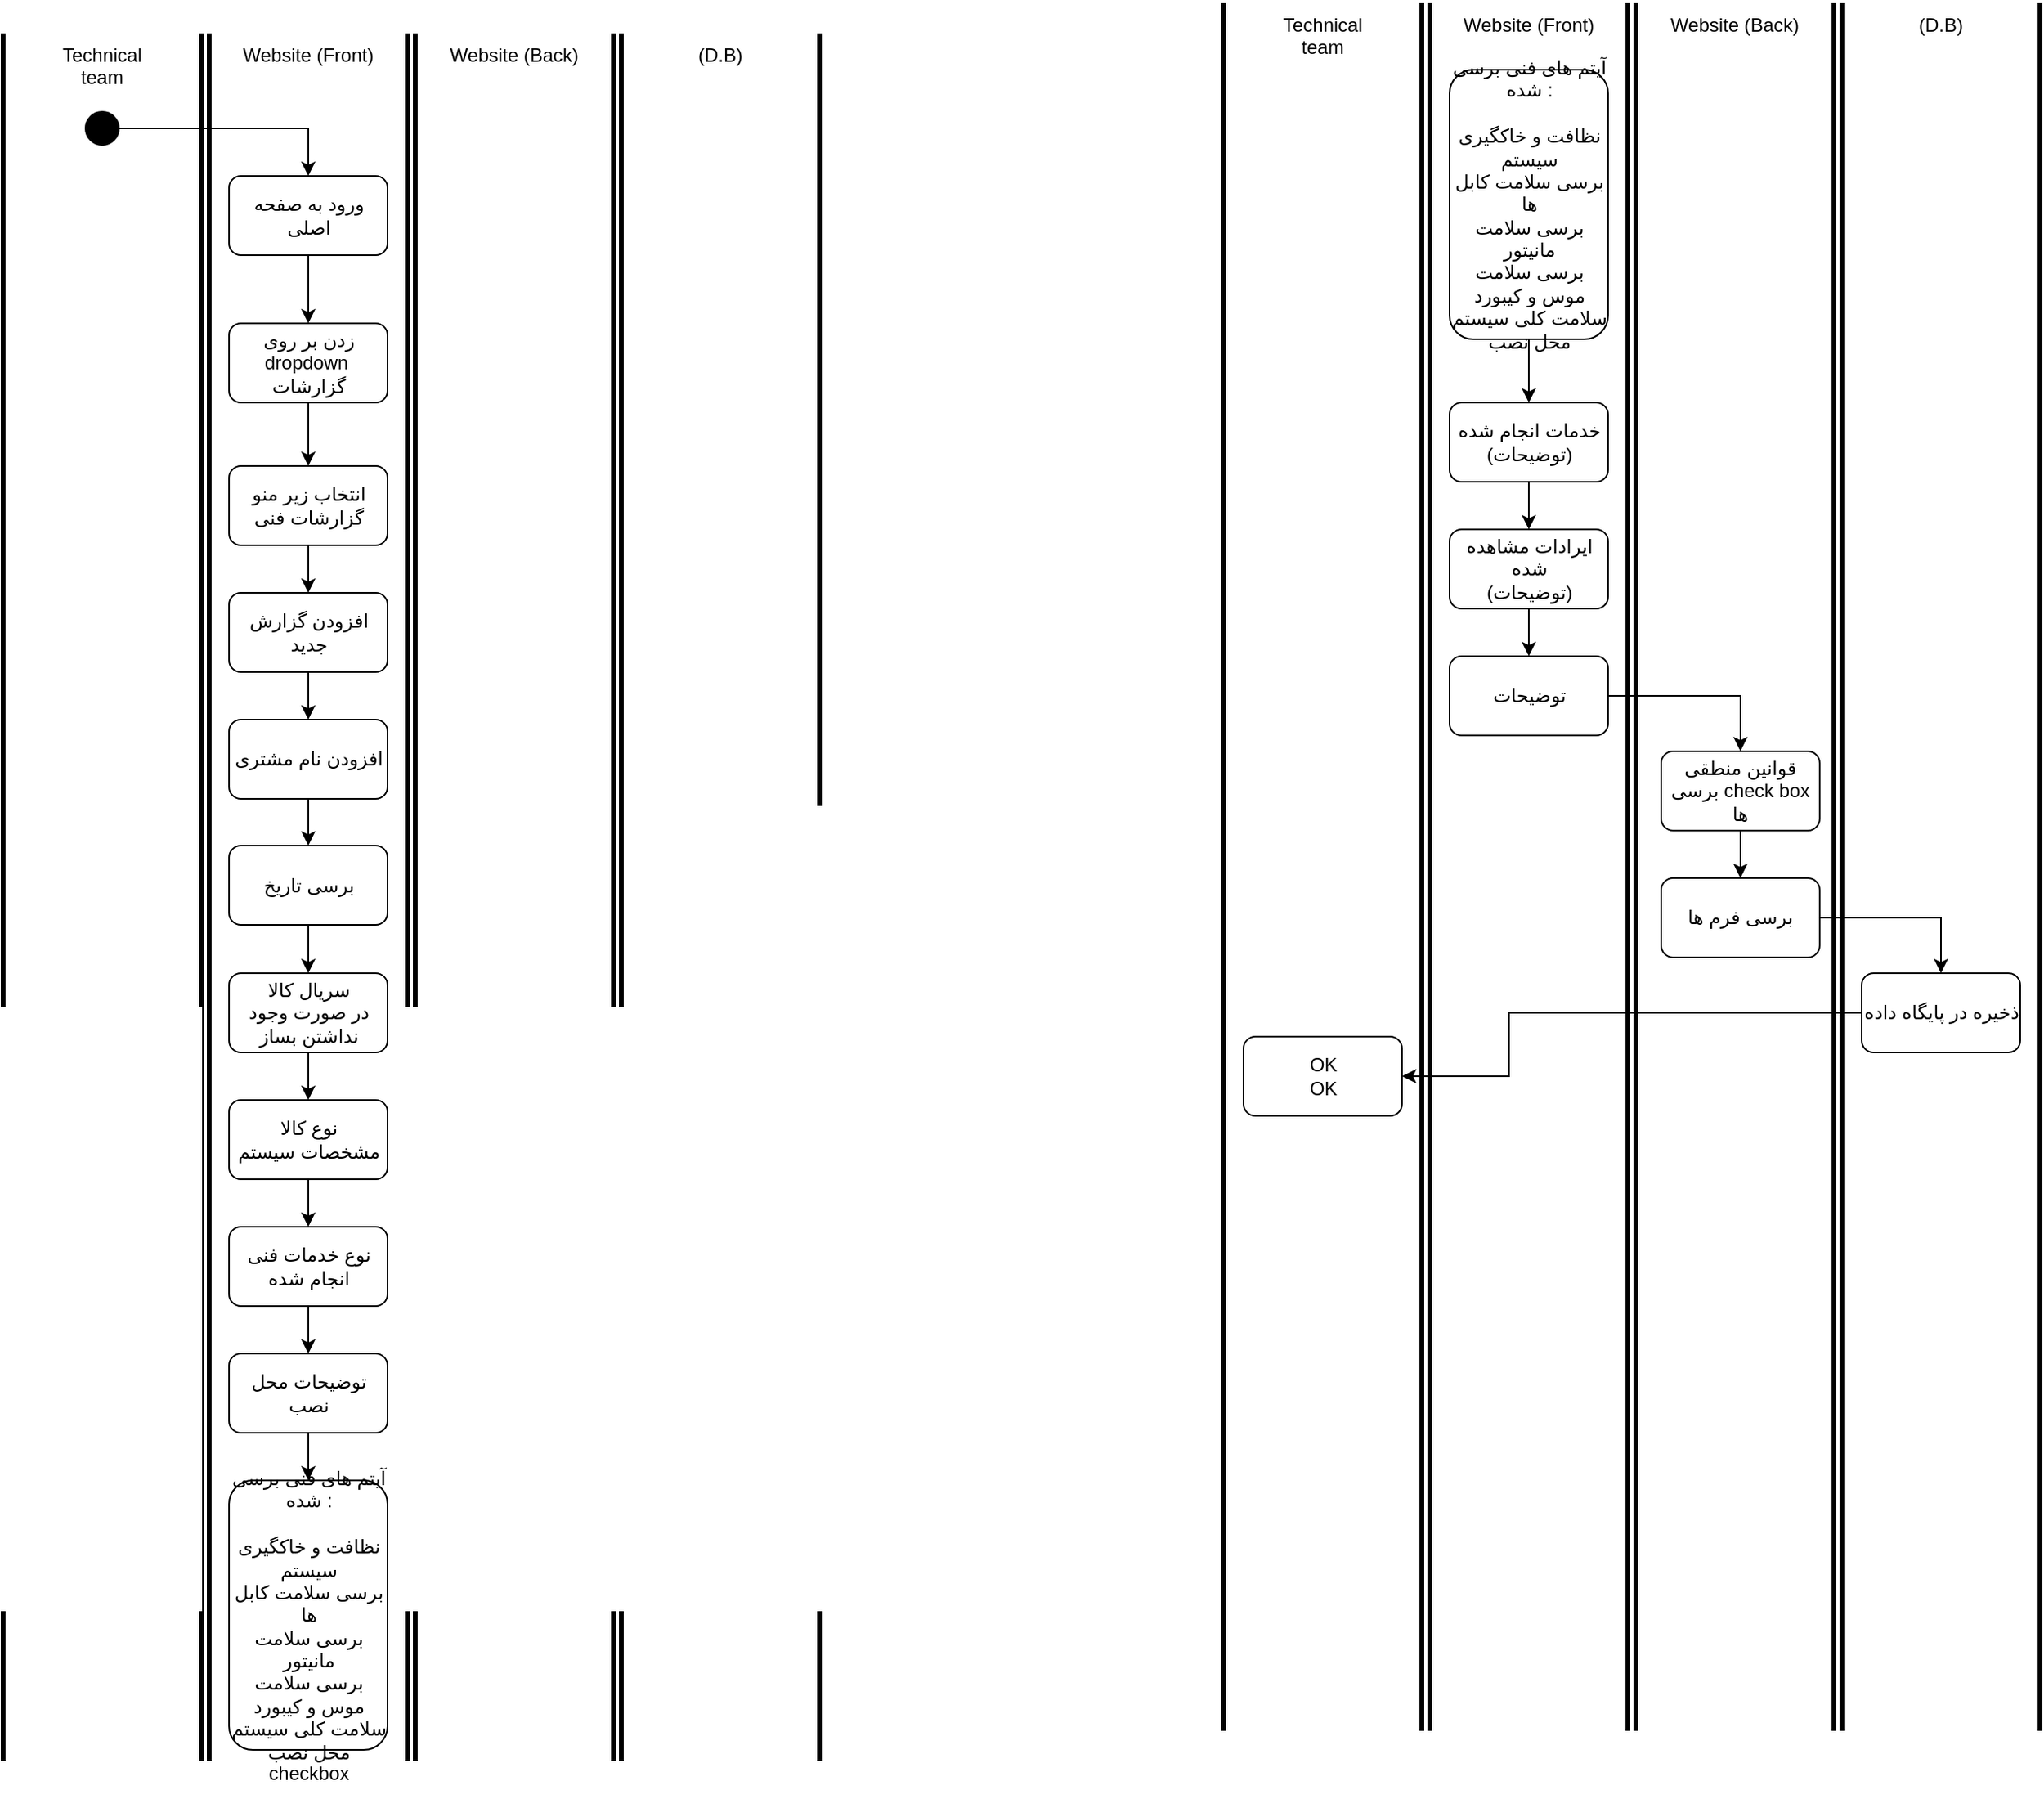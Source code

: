 <mxfile version="24.5.2" type="device">
  <diagram name="Page-1" id="LA9-Y1V1zJIlQjxkmPLj">
    <mxGraphModel dx="-1135" dy="1769" grid="1" gridSize="10" guides="1" tooltips="1" connect="1" arrows="1" fold="1" page="1" pageScale="1" pageWidth="827" pageHeight="1169" math="0" shadow="0">
      <root>
        <mxCell id="0" />
        <mxCell id="1" parent="0" />
        <mxCell id="w5IClKjI47956kgkfzwD-1" value="&lt;span style=&quot;text-wrap: nowrap;&quot;&gt;Technical&lt;/span&gt;&lt;br style=&quot;text-wrap: nowrap;&quot;&gt;&lt;span style=&quot;text-wrap: nowrap;&quot;&gt;team&lt;/span&gt;" style="html=1;shape=mxgraph.sysml.actPart;strokeWidth=3;verticalAlign=top;rotation=0;whiteSpace=wrap;" parent="1" vertex="1">
          <mxGeometry x="4280" y="47" width="125" height="1090" as="geometry" />
        </mxCell>
        <mxCell id="w5IClKjI47956kgkfzwD-2" value="Website (Front)" style="html=1;shape=mxgraph.sysml.actPart;strokeWidth=3;verticalAlign=top;rotation=0;whiteSpace=wrap;" parent="1" vertex="1">
          <mxGeometry x="4410" y="47" width="125" height="1090" as="geometry" />
        </mxCell>
        <mxCell id="w5IClKjI47956kgkfzwD-3" value="Website (Back)" style="html=1;shape=mxgraph.sysml.actPart;strokeWidth=3;verticalAlign=top;rotation=0;whiteSpace=wrap;" parent="1" vertex="1">
          <mxGeometry x="4540" y="47" width="125" height="1090" as="geometry" />
        </mxCell>
        <mxCell id="w5IClKjI47956kgkfzwD-4" value="(D.B)" style="html=1;shape=mxgraph.sysml.actPart;strokeWidth=3;verticalAlign=top;rotation=0;whiteSpace=wrap;" parent="1" vertex="1">
          <mxGeometry x="4670" y="47" width="125" height="1090" as="geometry" />
        </mxCell>
        <mxCell id="w5IClKjI47956kgkfzwD-5" style="edgeStyle=orthogonalEdgeStyle;rounded=0;orthogonalLoop=1;jettySize=auto;html=1;" parent="1" source="w5IClKjI47956kgkfzwD-6" target="b5NxCZJvCcuN9_9q7BKu-2" edge="1">
          <mxGeometry relative="1" as="geometry">
            <mxPoint x="4472.5" y="227" as="targetPoint" />
          </mxGeometry>
        </mxCell>
        <mxCell id="w5IClKjI47956kgkfzwD-6" value="ورود به صفحه اصلی" style="shape=rect;html=1;rounded=1;whiteSpace=wrap;align=center;" parent="1" vertex="1">
          <mxGeometry x="4422.5" y="137" width="100" height="50" as="geometry" />
        </mxCell>
        <mxCell id="w5IClKjI47956kgkfzwD-7" style="edgeStyle=orthogonalEdgeStyle;rounded=0;orthogonalLoop=1;jettySize=auto;html=1;" parent="1" source="w5IClKjI47956kgkfzwD-8" target="w5IClKjI47956kgkfzwD-6" edge="1">
          <mxGeometry relative="1" as="geometry" />
        </mxCell>
        <mxCell id="w5IClKjI47956kgkfzwD-8" value="" style="shape=ellipse;html=1;fillColor=strokeColor;strokeWidth=2;verticalLabelPosition=bottom;verticalAlignment=top;perimeter=ellipsePerimeter;" parent="1" vertex="1">
          <mxGeometry x="4332.5" y="97" width="20" height="20" as="geometry" />
        </mxCell>
        <mxCell id="b5NxCZJvCcuN9_9q7BKu-1" style="edgeStyle=orthogonalEdgeStyle;rounded=0;orthogonalLoop=1;jettySize=auto;html=1;" edge="1" parent="1" source="b5NxCZJvCcuN9_9q7BKu-2" target="b5NxCZJvCcuN9_9q7BKu-3">
          <mxGeometry relative="1" as="geometry" />
        </mxCell>
        <mxCell id="b5NxCZJvCcuN9_9q7BKu-2" value="زدن بر روی dropdown&amp;nbsp;&lt;div&gt;گزارشات&lt;/div&gt;" style="shape=rect;html=1;rounded=1;whiteSpace=wrap;align=center;" vertex="1" parent="1">
          <mxGeometry x="4422.5" y="230" width="100" height="50" as="geometry" />
        </mxCell>
        <mxCell id="b5NxCZJvCcuN9_9q7BKu-6" style="edgeStyle=orthogonalEdgeStyle;rounded=0;orthogonalLoop=1;jettySize=auto;html=1;" edge="1" parent="1" source="b5NxCZJvCcuN9_9q7BKu-3" target="b5NxCZJvCcuN9_9q7BKu-5">
          <mxGeometry relative="1" as="geometry" />
        </mxCell>
        <mxCell id="b5NxCZJvCcuN9_9q7BKu-3" value="انتخاب زیر منو&lt;br&gt;گزارشات فنی" style="shape=rect;html=1;rounded=1;whiteSpace=wrap;align=center;" vertex="1" parent="1">
          <mxGeometry x="4422.5" y="320" width="100" height="50" as="geometry" />
        </mxCell>
        <mxCell id="b5NxCZJvCcuN9_9q7BKu-8" style="edgeStyle=orthogonalEdgeStyle;rounded=0;orthogonalLoop=1;jettySize=auto;html=1;" edge="1" parent="1" source="b5NxCZJvCcuN9_9q7BKu-5" target="b5NxCZJvCcuN9_9q7BKu-7">
          <mxGeometry relative="1" as="geometry" />
        </mxCell>
        <mxCell id="b5NxCZJvCcuN9_9q7BKu-5" value="افزودن گزارش جدید" style="shape=rect;html=1;rounded=1;whiteSpace=wrap;align=center;" vertex="1" parent="1">
          <mxGeometry x="4422.5" y="400" width="100" height="50" as="geometry" />
        </mxCell>
        <mxCell id="b5NxCZJvCcuN9_9q7BKu-10" value="" style="edgeStyle=orthogonalEdgeStyle;rounded=0;orthogonalLoop=1;jettySize=auto;html=1;" edge="1" parent="1" source="b5NxCZJvCcuN9_9q7BKu-7" target="b5NxCZJvCcuN9_9q7BKu-9">
          <mxGeometry relative="1" as="geometry" />
        </mxCell>
        <mxCell id="b5NxCZJvCcuN9_9q7BKu-7" value="افزودن نام مشتری" style="shape=rect;html=1;rounded=1;whiteSpace=wrap;align=center;" vertex="1" parent="1">
          <mxGeometry x="4422.5" y="480" width="100" height="50" as="geometry" />
        </mxCell>
        <mxCell id="b5NxCZJvCcuN9_9q7BKu-12" style="edgeStyle=orthogonalEdgeStyle;rounded=0;orthogonalLoop=1;jettySize=auto;html=1;" edge="1" parent="1" source="b5NxCZJvCcuN9_9q7BKu-9" target="b5NxCZJvCcuN9_9q7BKu-11">
          <mxGeometry relative="1" as="geometry" />
        </mxCell>
        <mxCell id="b5NxCZJvCcuN9_9q7BKu-9" value="برسی تاریخ" style="shape=rect;html=1;rounded=1;whiteSpace=wrap;align=center;" vertex="1" parent="1">
          <mxGeometry x="4422.5" y="559.5" width="100" height="50" as="geometry" />
        </mxCell>
        <mxCell id="b5NxCZJvCcuN9_9q7BKu-14" value="" style="edgeStyle=orthogonalEdgeStyle;rounded=0;orthogonalLoop=1;jettySize=auto;html=1;" edge="1" parent="1" source="b5NxCZJvCcuN9_9q7BKu-11" target="b5NxCZJvCcuN9_9q7BKu-13">
          <mxGeometry relative="1" as="geometry" />
        </mxCell>
        <mxCell id="b5NxCZJvCcuN9_9q7BKu-11" value="سریال کالا&lt;br&gt;در صورت وجود نداشتن بساز" style="shape=rect;html=1;rounded=1;whiteSpace=wrap;align=center;" vertex="1" parent="1">
          <mxGeometry x="4422.5" y="640" width="100" height="50" as="geometry" />
        </mxCell>
        <mxCell id="b5NxCZJvCcuN9_9q7BKu-16" value="" style="edgeStyle=orthogonalEdgeStyle;rounded=0;orthogonalLoop=1;jettySize=auto;html=1;" edge="1" parent="1" source="b5NxCZJvCcuN9_9q7BKu-13" target="b5NxCZJvCcuN9_9q7BKu-15">
          <mxGeometry relative="1" as="geometry" />
        </mxCell>
        <mxCell id="b5NxCZJvCcuN9_9q7BKu-13" value="نوع کالا&lt;br&gt;مشخصات سیستم" style="shape=rect;html=1;rounded=1;whiteSpace=wrap;align=center;" vertex="1" parent="1">
          <mxGeometry x="4422.5" y="720" width="100" height="50" as="geometry" />
        </mxCell>
        <mxCell id="b5NxCZJvCcuN9_9q7BKu-18" value="" style="edgeStyle=orthogonalEdgeStyle;rounded=0;orthogonalLoop=1;jettySize=auto;html=1;" edge="1" parent="1" source="b5NxCZJvCcuN9_9q7BKu-15" target="b5NxCZJvCcuN9_9q7BKu-17">
          <mxGeometry relative="1" as="geometry" />
        </mxCell>
        <mxCell id="b5NxCZJvCcuN9_9q7BKu-15" value="نوع خدمات فنی انجام شده" style="shape=rect;html=1;rounded=1;whiteSpace=wrap;align=center;" vertex="1" parent="1">
          <mxGeometry x="4422.5" y="800" width="100" height="50" as="geometry" />
        </mxCell>
        <mxCell id="b5NxCZJvCcuN9_9q7BKu-22" style="edgeStyle=orthogonalEdgeStyle;rounded=0;orthogonalLoop=1;jettySize=auto;html=1;" edge="1" parent="1" source="b5NxCZJvCcuN9_9q7BKu-17" target="b5NxCZJvCcuN9_9q7BKu-19">
          <mxGeometry relative="1" as="geometry" />
        </mxCell>
        <mxCell id="b5NxCZJvCcuN9_9q7BKu-17" value="توضیحات محل نصب" style="shape=rect;html=1;rounded=1;whiteSpace=wrap;align=center;" vertex="1" parent="1">
          <mxGeometry x="4422.5" y="880" width="100" height="50" as="geometry" />
        </mxCell>
        <mxCell id="b5NxCZJvCcuN9_9q7BKu-19" value="آیتم های فنی برسی شده :&lt;br&gt;&lt;br&gt;نظافت و خاکگیری سیستم&lt;br&gt;برسی سلامت کابل ها&lt;br&gt;برسی سلامت مانیتور&lt;br&gt;برسی سلامت موس و کیبورد&lt;br&gt;سلامت کلی سیستم&lt;br&gt;محل نصب" style="shape=rect;html=1;rounded=1;whiteSpace=wrap;align=center;" vertex="1" parent="1">
          <mxGeometry x="4422.5" y="960" width="100" height="170" as="geometry" />
        </mxCell>
        <mxCell id="b5NxCZJvCcuN9_9q7BKu-21" value="checkbox" style="text;html=1;align=center;verticalAlign=middle;whiteSpace=wrap;rounded=0;" vertex="1" parent="1">
          <mxGeometry x="4443" y="1130" width="60" height="30" as="geometry" />
        </mxCell>
        <mxCell id="b5NxCZJvCcuN9_9q7BKu-23" value="&lt;span style=&quot;text-wrap: nowrap;&quot;&gt;Technical&lt;/span&gt;&lt;br style=&quot;text-wrap: nowrap;&quot;&gt;&lt;span style=&quot;text-wrap: nowrap;&quot;&gt;team&lt;/span&gt;" style="html=1;shape=mxgraph.sysml.actPart;strokeWidth=3;verticalAlign=top;rotation=0;whiteSpace=wrap;" vertex="1" parent="1">
          <mxGeometry x="5050" y="28" width="125" height="1090" as="geometry" />
        </mxCell>
        <mxCell id="b5NxCZJvCcuN9_9q7BKu-24" value="Website (Front)" style="html=1;shape=mxgraph.sysml.actPart;strokeWidth=3;verticalAlign=top;rotation=0;whiteSpace=wrap;" vertex="1" parent="1">
          <mxGeometry x="5180" y="28" width="125" height="1090" as="geometry" />
        </mxCell>
        <mxCell id="b5NxCZJvCcuN9_9q7BKu-25" value="Website (Back)" style="html=1;shape=mxgraph.sysml.actPart;strokeWidth=3;verticalAlign=top;rotation=0;whiteSpace=wrap;" vertex="1" parent="1">
          <mxGeometry x="5310" y="28" width="125" height="1090" as="geometry" />
        </mxCell>
        <mxCell id="b5NxCZJvCcuN9_9q7BKu-26" value="(D.B)" style="html=1;shape=mxgraph.sysml.actPart;strokeWidth=3;verticalAlign=top;rotation=0;whiteSpace=wrap;" vertex="1" parent="1">
          <mxGeometry x="5440" y="28" width="125" height="1090" as="geometry" />
        </mxCell>
        <mxCell id="b5NxCZJvCcuN9_9q7BKu-59" style="edgeStyle=orthogonalEdgeStyle;rounded=0;orthogonalLoop=1;jettySize=auto;html=1;" edge="1" parent="1" source="b5NxCZJvCcuN9_9q7BKu-51" target="b5NxCZJvCcuN9_9q7BKu-54">
          <mxGeometry relative="1" as="geometry" />
        </mxCell>
        <mxCell id="b5NxCZJvCcuN9_9q7BKu-51" value="آیتم های فنی برسی شده :&lt;br&gt;&lt;br&gt;نظافت و خاکگیری سیستم&lt;br&gt;برسی سلامت کابل ها&lt;br&gt;برسی سلامت مانیتور&lt;br&gt;برسی سلامت موس و کیبورد&lt;br&gt;سلامت کلی سیستم&lt;br&gt;محل نصب" style="shape=rect;html=1;rounded=1;whiteSpace=wrap;align=center;" vertex="1" parent="1">
          <mxGeometry x="5192.5" y="70" width="100" height="170" as="geometry" />
        </mxCell>
        <mxCell id="b5NxCZJvCcuN9_9q7BKu-53" value="" style="edgeStyle=orthogonalEdgeStyle;rounded=0;orthogonalLoop=1;jettySize=auto;html=1;" edge="1" parent="1" source="b5NxCZJvCcuN9_9q7BKu-54" target="b5NxCZJvCcuN9_9q7BKu-56">
          <mxGeometry relative="1" as="geometry" />
        </mxCell>
        <mxCell id="b5NxCZJvCcuN9_9q7BKu-54" value="خدمات انجام شده&lt;br&gt;(توضیحات)" style="shape=rect;html=1;rounded=1;whiteSpace=wrap;align=center;" vertex="1" parent="1">
          <mxGeometry x="5192.5" y="280" width="100" height="50" as="geometry" />
        </mxCell>
        <mxCell id="b5NxCZJvCcuN9_9q7BKu-55" value="" style="edgeStyle=orthogonalEdgeStyle;rounded=0;orthogonalLoop=1;jettySize=auto;html=1;" edge="1" parent="1" source="b5NxCZJvCcuN9_9q7BKu-56" target="b5NxCZJvCcuN9_9q7BKu-58">
          <mxGeometry relative="1" as="geometry" />
        </mxCell>
        <mxCell id="b5NxCZJvCcuN9_9q7BKu-56" value="ایرادات مشاهده شده&lt;br&gt;(توضیحات)" style="shape=rect;html=1;rounded=1;whiteSpace=wrap;align=center;" vertex="1" parent="1">
          <mxGeometry x="5192.5" y="360" width="100" height="50" as="geometry" />
        </mxCell>
        <mxCell id="b5NxCZJvCcuN9_9q7BKu-61" style="edgeStyle=orthogonalEdgeStyle;rounded=0;orthogonalLoop=1;jettySize=auto;html=1;" edge="1" parent="1" source="b5NxCZJvCcuN9_9q7BKu-58" target="b5NxCZJvCcuN9_9q7BKu-60">
          <mxGeometry relative="1" as="geometry" />
        </mxCell>
        <mxCell id="b5NxCZJvCcuN9_9q7BKu-58" value="توضیحات" style="shape=rect;html=1;rounded=1;whiteSpace=wrap;align=center;" vertex="1" parent="1">
          <mxGeometry x="5192.5" y="440" width="100" height="50" as="geometry" />
        </mxCell>
        <mxCell id="b5NxCZJvCcuN9_9q7BKu-64" value="" style="edgeStyle=orthogonalEdgeStyle;rounded=0;orthogonalLoop=1;jettySize=auto;html=1;" edge="1" parent="1" source="b5NxCZJvCcuN9_9q7BKu-60" target="b5NxCZJvCcuN9_9q7BKu-62">
          <mxGeometry relative="1" as="geometry" />
        </mxCell>
        <mxCell id="b5NxCZJvCcuN9_9q7BKu-60" value="قوانین منطقی&lt;br&gt;برسی check box ها" style="shape=rect;html=1;rounded=1;whiteSpace=wrap;align=center;" vertex="1" parent="1">
          <mxGeometry x="5326" y="500" width="100" height="50" as="geometry" />
        </mxCell>
        <mxCell id="b5NxCZJvCcuN9_9q7BKu-66" style="edgeStyle=orthogonalEdgeStyle;rounded=0;orthogonalLoop=1;jettySize=auto;html=1;" edge="1" parent="1" source="b5NxCZJvCcuN9_9q7BKu-62" target="b5NxCZJvCcuN9_9q7BKu-65">
          <mxGeometry relative="1" as="geometry" />
        </mxCell>
        <mxCell id="b5NxCZJvCcuN9_9q7BKu-62" value="برسی فرم ها" style="shape=rect;html=1;rounded=1;whiteSpace=wrap;align=center;" vertex="1" parent="1">
          <mxGeometry x="5326" y="580" width="100" height="50" as="geometry" />
        </mxCell>
        <mxCell id="b5NxCZJvCcuN9_9q7BKu-68" style="edgeStyle=orthogonalEdgeStyle;rounded=0;orthogonalLoop=1;jettySize=auto;html=1;" edge="1" parent="1" source="b5NxCZJvCcuN9_9q7BKu-65" target="b5NxCZJvCcuN9_9q7BKu-67">
          <mxGeometry relative="1" as="geometry">
            <Array as="points">
              <mxPoint x="5230" y="665" />
              <mxPoint x="5230" y="705" />
            </Array>
          </mxGeometry>
        </mxCell>
        <mxCell id="b5NxCZJvCcuN9_9q7BKu-65" value="ذخیره در پایگاه داده" style="shape=rect;html=1;rounded=1;whiteSpace=wrap;align=center;" vertex="1" parent="1">
          <mxGeometry x="5452.5" y="640" width="100" height="50" as="geometry" />
        </mxCell>
        <mxCell id="b5NxCZJvCcuN9_9q7BKu-67" value="OK&lt;br&gt;OK" style="shape=rect;html=1;rounded=1;whiteSpace=wrap;align=center;" vertex="1" parent="1">
          <mxGeometry x="5062.5" y="680" width="100" height="50" as="geometry" />
        </mxCell>
      </root>
    </mxGraphModel>
  </diagram>
</mxfile>
